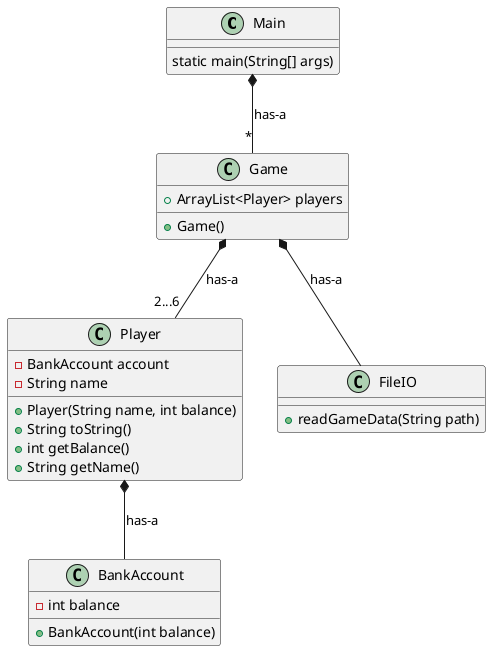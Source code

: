 @startuml

class Main
class Game
class Player
class BankAccount
class FileIO

Main *-- "*" Game: has-a
Game  *-- "2...6" Player : has-a
Player *-- BankAccount : has-a
Game *-- FileIO: has-a


Main : static main(String[] args)
Game :  +ArrayList<Player> players
Game :  +Game()
BankAccount : +BankAccount(int balance)
BankAccount : -int balance
Player : -BankAccount account
Player : -String name
Player : +Player(String name, int balance)
Player : +String toString()
Player : +int getBalance()
Player : +String getName()

FileIO : + readGameData(String path)
@enduml